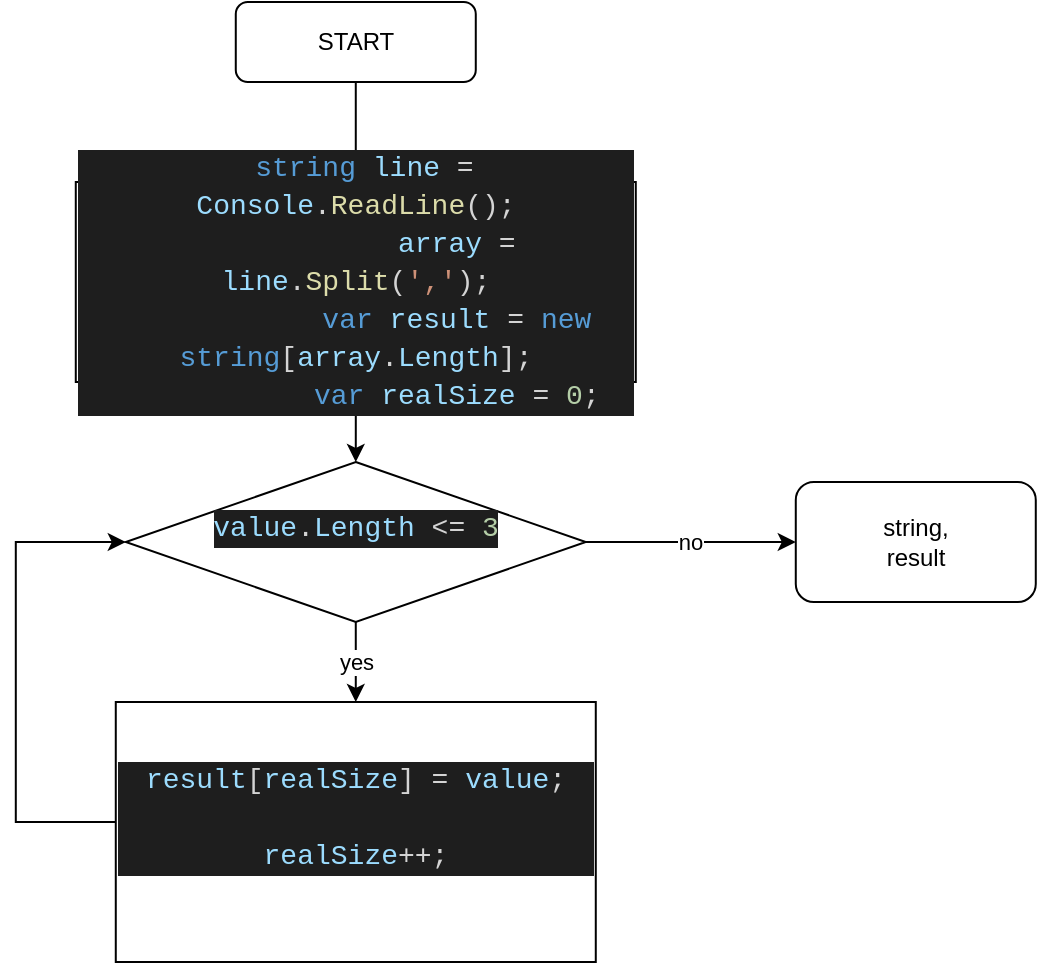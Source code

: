 <mxfile version="20.2.2" type="device"><diagram id="Jjfn228eSlFSwuHpz9dA" name="Страница 1"><mxGraphModel dx="1627" dy="1462" grid="1" gridSize="10" guides="1" tooltips="1" connect="1" arrows="1" fold="1" page="1" pageScale="1" pageWidth="827" pageHeight="1169" math="0" shadow="0"><root><mxCell id="0"/><mxCell id="1" parent="0"/><mxCell id="VicQDenliUQSeetbq-z6-9" value="" style="edgeStyle=orthogonalEdgeStyle;rounded=0;orthogonalLoop=1;jettySize=auto;html=1;" edge="1" parent="1" source="VicQDenliUQSeetbq-z6-1" target="VicQDenliUQSeetbq-z6-5"><mxGeometry relative="1" as="geometry"/></mxCell><mxCell id="VicQDenliUQSeetbq-z6-1" value="START" style="rounded=1;whiteSpace=wrap;html=1;" vertex="1" parent="1"><mxGeometry x="319.89" y="140" width="120" height="40" as="geometry"/></mxCell><mxCell id="VicQDenliUQSeetbq-z6-10" value="" style="edgeStyle=orthogonalEdgeStyle;rounded=0;orthogonalLoop=1;jettySize=auto;html=1;" edge="1" parent="1" source="VicQDenliUQSeetbq-z6-5"><mxGeometry relative="1" as="geometry"><mxPoint x="379.89" y="370" as="targetPoint"/></mxGeometry></mxCell><mxCell id="VicQDenliUQSeetbq-z6-14" value="no" style="edgeStyle=orthogonalEdgeStyle;rounded=0;orthogonalLoop=1;jettySize=auto;html=1;exitX=1;exitY=0.5;exitDx=0;exitDy=0;" edge="1" parent="1" source="VicQDenliUQSeetbq-z6-11" target="VicQDenliUQSeetbq-z6-15"><mxGeometry relative="1" as="geometry"><mxPoint x="589.89" y="650" as="targetPoint"/></mxGeometry></mxCell><mxCell id="VicQDenliUQSeetbq-z6-5" value="&lt;div style=&quot;color: rgb(212, 212, 212); background-color: rgb(30, 30, 30); font-family: Consolas, &amp;quot;Courier New&amp;quot;, monospace; font-size: 14px; line-height: 19px;&quot;&gt;&lt;div&gt;&amp;nbsp;&lt;span style=&quot;color: #569cd6;&quot;&gt;string&lt;/span&gt; &lt;span style=&quot;color: #9cdcfe;&quot;&gt;line&lt;/span&gt; = &lt;span style=&quot;color: #9cdcfe;&quot;&gt;Console&lt;/span&gt;.&lt;span style=&quot;color: #dcdcaa;&quot;&gt;ReadLine&lt;/span&gt;();&lt;/div&gt;&lt;div&gt;&amp;nbsp; &amp;nbsp; &amp;nbsp; &amp;nbsp; &amp;nbsp; &amp;nbsp; &lt;span style=&quot;color: #9cdcfe;&quot;&gt;array&lt;/span&gt; = &lt;span style=&quot;color: #9cdcfe;&quot;&gt;line&lt;/span&gt;.&lt;span style=&quot;color: #dcdcaa;&quot;&gt;Split&lt;/span&gt;(&lt;span style=&quot;color: #ce9178;&quot;&gt;','&lt;/span&gt;);&lt;/div&gt;&lt;div&gt;&amp;nbsp; &amp;nbsp; &amp;nbsp; &amp;nbsp; &amp;nbsp; &amp;nbsp; &lt;span style=&quot;color: #569cd6;&quot;&gt;var&lt;/span&gt; &lt;span style=&quot;color: #9cdcfe;&quot;&gt;result&lt;/span&gt; = &lt;span style=&quot;color: #569cd6;&quot;&gt;new&lt;/span&gt; &lt;span style=&quot;color: #569cd6;&quot;&gt;string&lt;/span&gt;[&lt;span style=&quot;color: #9cdcfe;&quot;&gt;array&lt;/span&gt;.&lt;span style=&quot;color: #9cdcfe;&quot;&gt;Length&lt;/span&gt;];&lt;/div&gt;&lt;div&gt;&amp;nbsp; &amp;nbsp; &amp;nbsp; &amp;nbsp; &amp;nbsp; &amp;nbsp; &lt;span style=&quot;color: #569cd6;&quot;&gt;var&lt;/span&gt; &lt;span style=&quot;color: #9cdcfe;&quot;&gt;realSize&lt;/span&gt; = &lt;span style=&quot;color: #b5cea8;&quot;&gt;0&lt;/span&gt;;&lt;/div&gt;&lt;/div&gt;" style="rounded=0;whiteSpace=wrap;html=1;" vertex="1" parent="1"><mxGeometry x="239.89" y="230" width="280" height="100" as="geometry"/></mxCell><mxCell id="VicQDenliUQSeetbq-z6-13" value="yes" style="edgeStyle=orthogonalEdgeStyle;rounded=0;orthogonalLoop=1;jettySize=auto;html=1;" edge="1" parent="1" source="VicQDenliUQSeetbq-z6-11" target="VicQDenliUQSeetbq-z6-12"><mxGeometry relative="1" as="geometry"/></mxCell><mxCell id="VicQDenliUQSeetbq-z6-11" value="&#10;&lt;div style=&quot;color: rgb(212, 212, 212); background-color: rgb(30, 30, 30); font-family: Consolas, &amp;quot;Courier New&amp;quot;, monospace; font-weight: normal; font-size: 14px; line-height: 19px;&quot;&gt;&lt;div&gt;&lt;span style=&quot;color: #9cdcfe;&quot;&gt;value&lt;/span&gt;&lt;span style=&quot;color: #d4d4d4;&quot;&gt;.&lt;/span&gt;&lt;span style=&quot;color: #9cdcfe;&quot;&gt;Length&lt;/span&gt;&lt;span style=&quot;color: #d4d4d4;&quot;&gt; &amp;lt;= &lt;/span&gt;&lt;span style=&quot;color: #b5cea8;&quot;&gt;3&lt;/span&gt;&lt;/div&gt;&lt;/div&gt;&#10;&#10;" style="rhombus;whiteSpace=wrap;html=1;" vertex="1" parent="1"><mxGeometry x="264.89" y="370" width="230" height="80" as="geometry"/></mxCell><mxCell id="VicQDenliUQSeetbq-z6-16" style="edgeStyle=orthogonalEdgeStyle;rounded=0;orthogonalLoop=1;jettySize=auto;html=1;entryX=0;entryY=0.5;entryDx=0;entryDy=0;" edge="1" parent="1" source="VicQDenliUQSeetbq-z6-12" target="VicQDenliUQSeetbq-z6-11"><mxGeometry relative="1" as="geometry"><Array as="points"><mxPoint x="209.89" y="550"/><mxPoint x="209.89" y="410"/></Array></mxGeometry></mxCell><mxCell id="VicQDenliUQSeetbq-z6-12" value="&#10;&lt;div style=&quot;color: rgb(212, 212, 212); background-color: rgb(30, 30, 30); font-family: Consolas, &amp;quot;Courier New&amp;quot;, monospace; font-weight: normal; font-size: 14px; line-height: 19px;&quot;&gt;&lt;div&gt;&lt;span style=&quot;color: #9cdcfe;&quot;&gt;result&lt;/span&gt;&lt;span style=&quot;color: #d4d4d4;&quot;&gt;[&lt;/span&gt;&lt;span style=&quot;color: #9cdcfe;&quot;&gt;realSize&lt;/span&gt;&lt;span style=&quot;color: #d4d4d4;&quot;&gt;] = &lt;/span&gt;&lt;span style=&quot;color: #9cdcfe;&quot;&gt;value&lt;/span&gt;&lt;span style=&quot;color: #d4d4d4;&quot;&gt;;&lt;/span&gt;&lt;/div&gt;&lt;div&gt;&lt;span style=&quot;color: #d4d4d4;&quot;&gt;&amp;nbsp; &amp;nbsp; &amp;nbsp; &amp;nbsp; &amp;nbsp; &amp;nbsp; &amp;nbsp; &amp;nbsp; &amp;nbsp; &amp;nbsp; &lt;/span&gt;&lt;span style=&quot;color: #9cdcfe;&quot;&gt;realSize&lt;/span&gt;&lt;span style=&quot;color: #d4d4d4;&quot;&gt;++;&lt;/span&gt;&lt;/div&gt;&lt;/div&gt;&#10;&#10;" style="whiteSpace=wrap;html=1;" vertex="1" parent="1"><mxGeometry x="259.89" y="490" width="240" height="130" as="geometry"/></mxCell><mxCell id="VicQDenliUQSeetbq-z6-15" value="string, &lt;br&gt;result" style="rounded=1;whiteSpace=wrap;html=1;" vertex="1" parent="1"><mxGeometry x="599.89" y="380" width="120" height="60" as="geometry"/></mxCell></root></mxGraphModel></diagram></mxfile>